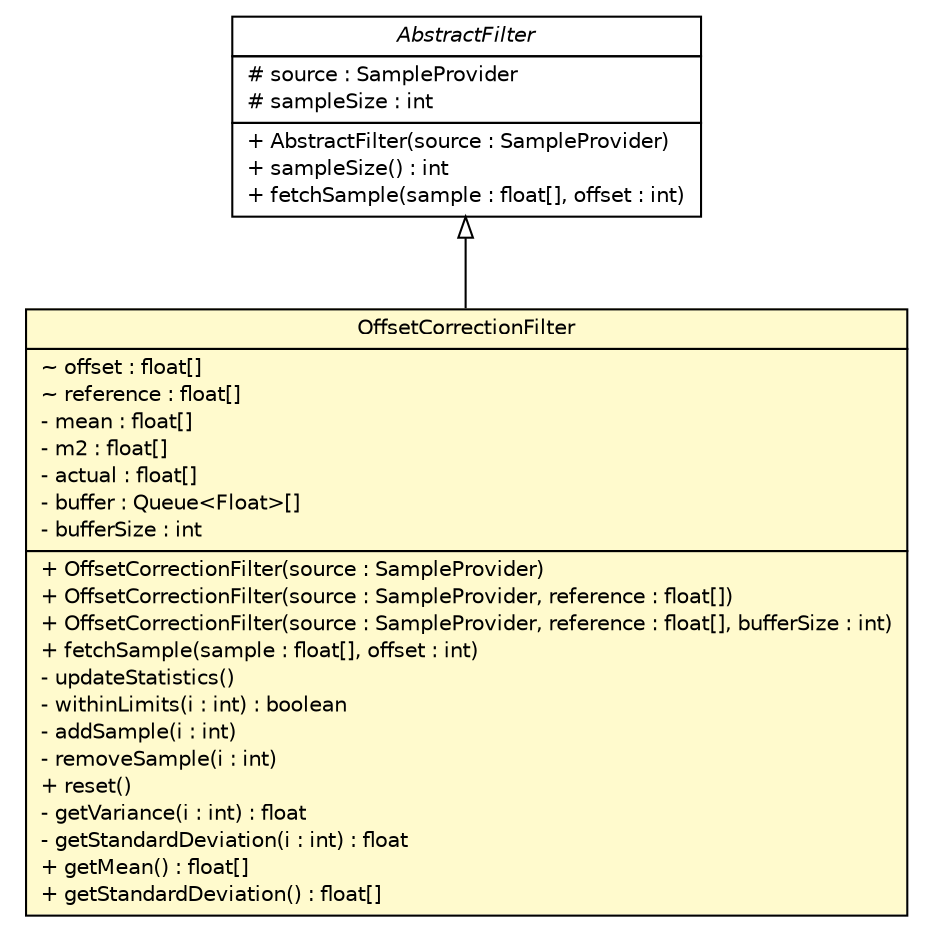 #!/usr/local/bin/dot
#
# Class diagram 
# Generated by UMLGraph version R5_6-24-gf6e263 (http://www.umlgraph.org/)
#

digraph G {
	edge [fontname="Helvetica",fontsize=10,labelfontname="Helvetica",labelfontsize=10];
	node [fontname="Helvetica",fontsize=10,shape=plaintext];
	nodesep=0.25;
	ranksep=0.5;
	// lejos.robotics.filter.AbstractFilter
	c2651 [label=<<table title="lejos.robotics.filter.AbstractFilter" border="0" cellborder="1" cellspacing="0" cellpadding="2" port="p" href="./AbstractFilter.html">
		<tr><td><table border="0" cellspacing="0" cellpadding="1">
<tr><td align="center" balign="center"><font face="Helvetica-Oblique"> AbstractFilter </font></td></tr>
		</table></td></tr>
		<tr><td><table border="0" cellspacing="0" cellpadding="1">
<tr><td align="left" balign="left"> # source : SampleProvider </td></tr>
<tr><td align="left" balign="left"> # sampleSize : int </td></tr>
		</table></td></tr>
		<tr><td><table border="0" cellspacing="0" cellpadding="1">
<tr><td align="left" balign="left"> + AbstractFilter(source : SampleProvider) </td></tr>
<tr><td align="left" balign="left"> + sampleSize() : int </td></tr>
<tr><td align="left" balign="left"> + fetchSample(sample : float[], offset : int) </td></tr>
		</table></td></tr>
		</table>>, URL="./AbstractFilter.html", fontname="Helvetica", fontcolor="black", fontsize=10.0];
	// lejos.robotics.filter.OffsetCorrectionFilter
	c2663 [label=<<table title="lejos.robotics.filter.OffsetCorrectionFilter" border="0" cellborder="1" cellspacing="0" cellpadding="2" port="p" bgcolor="lemonChiffon" href="./OffsetCorrectionFilter.html">
		<tr><td><table border="0" cellspacing="0" cellpadding="1">
<tr><td align="center" balign="center"> OffsetCorrectionFilter </td></tr>
		</table></td></tr>
		<tr><td><table border="0" cellspacing="0" cellpadding="1">
<tr><td align="left" balign="left"> ~ offset : float[] </td></tr>
<tr><td align="left" balign="left"> ~ reference : float[] </td></tr>
<tr><td align="left" balign="left"> - mean : float[] </td></tr>
<tr><td align="left" balign="left"> - m2 : float[] </td></tr>
<tr><td align="left" balign="left"> - actual : float[] </td></tr>
<tr><td align="left" balign="left"> - buffer : Queue&lt;Float&gt;[] </td></tr>
<tr><td align="left" balign="left"> - bufferSize : int </td></tr>
		</table></td></tr>
		<tr><td><table border="0" cellspacing="0" cellpadding="1">
<tr><td align="left" balign="left"> + OffsetCorrectionFilter(source : SampleProvider) </td></tr>
<tr><td align="left" balign="left"> + OffsetCorrectionFilter(source : SampleProvider, reference : float[]) </td></tr>
<tr><td align="left" balign="left"> + OffsetCorrectionFilter(source : SampleProvider, reference : float[], bufferSize : int) </td></tr>
<tr><td align="left" balign="left"> + fetchSample(sample : float[], offset : int) </td></tr>
<tr><td align="left" balign="left"> - updateStatistics() </td></tr>
<tr><td align="left" balign="left"> - withinLimits(i : int) : boolean </td></tr>
<tr><td align="left" balign="left"> - addSample(i : int) </td></tr>
<tr><td align="left" balign="left"> - removeSample(i : int) </td></tr>
<tr><td align="left" balign="left"> + reset() </td></tr>
<tr><td align="left" balign="left"> - getVariance(i : int) : float </td></tr>
<tr><td align="left" balign="left"> - getStandardDeviation(i : int) : float </td></tr>
<tr><td align="left" balign="left"> + getMean() : float[] </td></tr>
<tr><td align="left" balign="left"> + getStandardDeviation() : float[] </td></tr>
		</table></td></tr>
		</table>>, URL="./OffsetCorrectionFilter.html", fontname="Helvetica", fontcolor="black", fontsize=10.0];
	//lejos.robotics.filter.OffsetCorrectionFilter extends lejos.robotics.filter.AbstractFilter
	c2651:p -> c2663:p [dir=back,arrowtail=empty];
}

